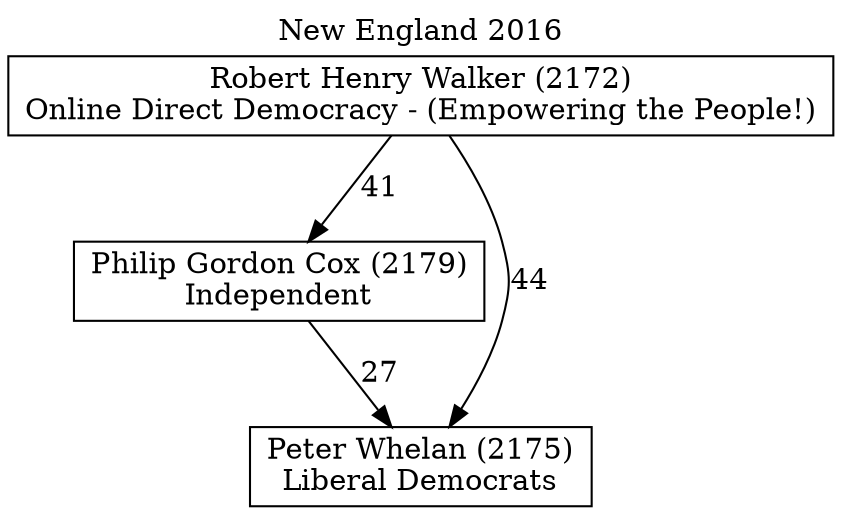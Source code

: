 // House preference flow
digraph "Peter Whelan (2175)_New England_2016" {
	graph [label="New England 2016" labelloc=t mclimit=10]
	node [shape=box]
	"Robert Henry Walker (2172)" [label="Robert Henry Walker (2172)
Online Direct Democracy - (Empowering the People!)"]
	"Philip Gordon Cox (2179)" [label="Philip Gordon Cox (2179)
Independent"]
	"Peter Whelan (2175)" [label="Peter Whelan (2175)
Liberal Democrats"]
	"Robert Henry Walker (2172)" -> "Philip Gordon Cox (2179)" [label=41]
	"Robert Henry Walker (2172)" -> "Peter Whelan (2175)" [label=44]
	"Philip Gordon Cox (2179)" -> "Peter Whelan (2175)" [label=27]
}
